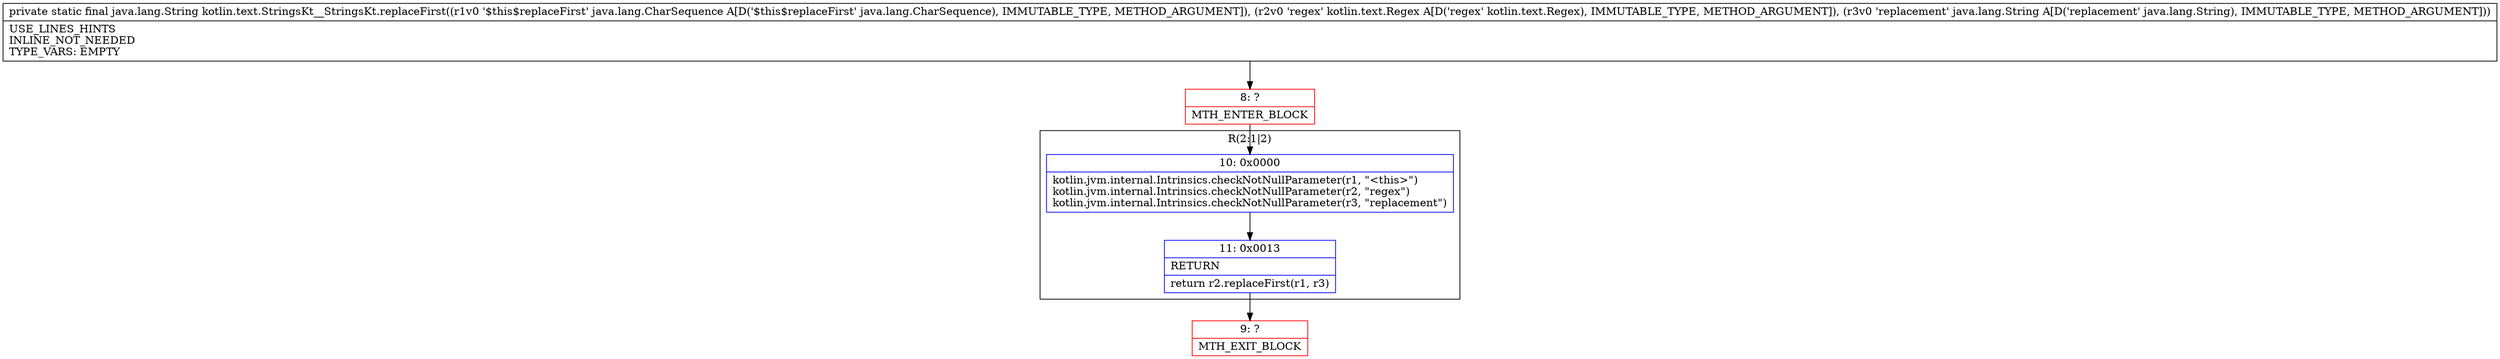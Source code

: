 digraph "CFG forkotlin.text.StringsKt__StringsKt.replaceFirst(Ljava\/lang\/CharSequence;Lkotlin\/text\/Regex;Ljava\/lang\/String;)Ljava\/lang\/String;" {
subgraph cluster_Region_745373860 {
label = "R(2:1|2)";
node [shape=record,color=blue];
Node_10 [shape=record,label="{10\:\ 0x0000|kotlin.jvm.internal.Intrinsics.checkNotNullParameter(r1, \"\<this\>\")\lkotlin.jvm.internal.Intrinsics.checkNotNullParameter(r2, \"regex\")\lkotlin.jvm.internal.Intrinsics.checkNotNullParameter(r3, \"replacement\")\l}"];
Node_11 [shape=record,label="{11\:\ 0x0013|RETURN\l|return r2.replaceFirst(r1, r3)\l}"];
}
Node_8 [shape=record,color=red,label="{8\:\ ?|MTH_ENTER_BLOCK\l}"];
Node_9 [shape=record,color=red,label="{9\:\ ?|MTH_EXIT_BLOCK\l}"];
MethodNode[shape=record,label="{private static final java.lang.String kotlin.text.StringsKt__StringsKt.replaceFirst((r1v0 '$this$replaceFirst' java.lang.CharSequence A[D('$this$replaceFirst' java.lang.CharSequence), IMMUTABLE_TYPE, METHOD_ARGUMENT]), (r2v0 'regex' kotlin.text.Regex A[D('regex' kotlin.text.Regex), IMMUTABLE_TYPE, METHOD_ARGUMENT]), (r3v0 'replacement' java.lang.String A[D('replacement' java.lang.String), IMMUTABLE_TYPE, METHOD_ARGUMENT]))  | USE_LINES_HINTS\lINLINE_NOT_NEEDED\lTYPE_VARS: EMPTY\l}"];
MethodNode -> Node_8;Node_10 -> Node_11;
Node_11 -> Node_9;
Node_8 -> Node_10;
}

